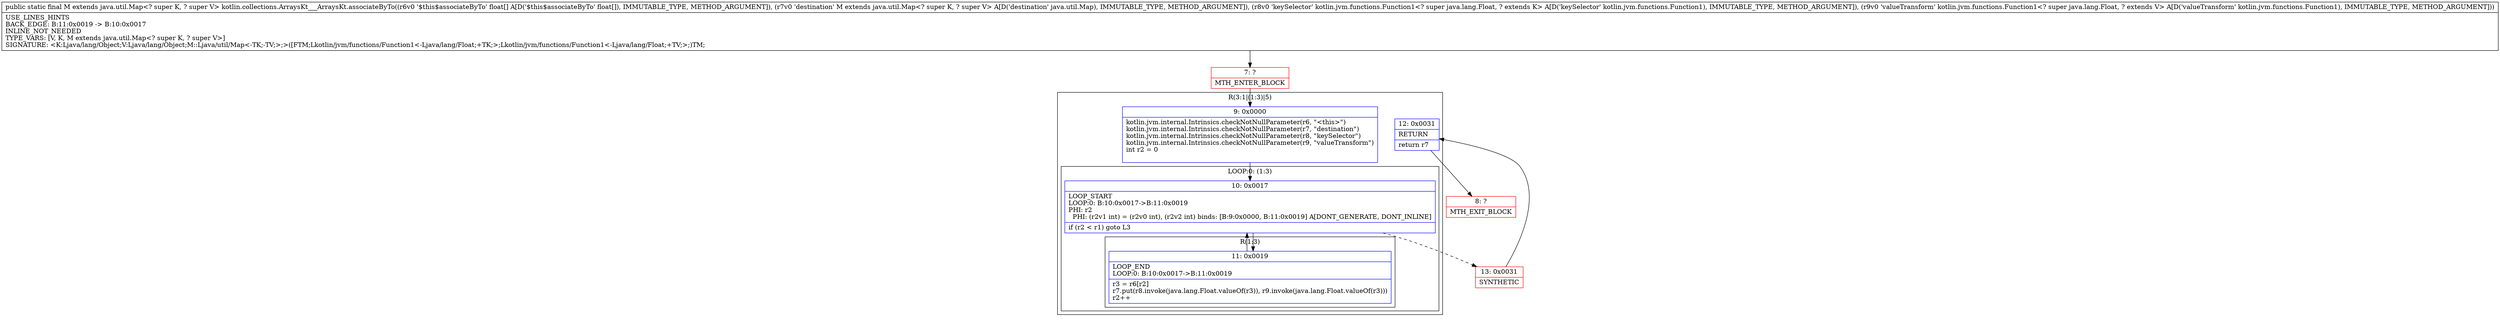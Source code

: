 digraph "CFG forkotlin.collections.ArraysKt___ArraysKt.associateByTo([FLjava\/util\/Map;Lkotlin\/jvm\/functions\/Function1;Lkotlin\/jvm\/functions\/Function1;)Ljava\/util\/Map;" {
subgraph cluster_Region_1952414765 {
label = "R(3:1|(1:3)|5)";
node [shape=record,color=blue];
Node_9 [shape=record,label="{9\:\ 0x0000|kotlin.jvm.internal.Intrinsics.checkNotNullParameter(r6, \"\<this\>\")\lkotlin.jvm.internal.Intrinsics.checkNotNullParameter(r7, \"destination\")\lkotlin.jvm.internal.Intrinsics.checkNotNullParameter(r8, \"keySelector\")\lkotlin.jvm.internal.Intrinsics.checkNotNullParameter(r9, \"valueTransform\")\lint r2 = 0\l\l}"];
subgraph cluster_LoopRegion_1962650251 {
label = "LOOP:0: (1:3)";
node [shape=record,color=blue];
Node_10 [shape=record,label="{10\:\ 0x0017|LOOP_START\lLOOP:0: B:10:0x0017\-\>B:11:0x0019\lPHI: r2 \l  PHI: (r2v1 int) = (r2v0 int), (r2v2 int) binds: [B:9:0x0000, B:11:0x0019] A[DONT_GENERATE, DONT_INLINE]\l|if (r2 \< r1) goto L3\l}"];
subgraph cluster_Region_191037847 {
label = "R(1:3)";
node [shape=record,color=blue];
Node_11 [shape=record,label="{11\:\ 0x0019|LOOP_END\lLOOP:0: B:10:0x0017\-\>B:11:0x0019\l|r3 = r6[r2]\lr7.put(r8.invoke(java.lang.Float.valueOf(r3)), r9.invoke(java.lang.Float.valueOf(r3)))\lr2++\l}"];
}
}
Node_12 [shape=record,label="{12\:\ 0x0031|RETURN\l|return r7\l}"];
}
Node_7 [shape=record,color=red,label="{7\:\ ?|MTH_ENTER_BLOCK\l}"];
Node_13 [shape=record,color=red,label="{13\:\ 0x0031|SYNTHETIC\l}"];
Node_8 [shape=record,color=red,label="{8\:\ ?|MTH_EXIT_BLOCK\l}"];
MethodNode[shape=record,label="{public static final M extends java.util.Map\<? super K, ? super V\> kotlin.collections.ArraysKt___ArraysKt.associateByTo((r6v0 '$this$associateByTo' float[] A[D('$this$associateByTo' float[]), IMMUTABLE_TYPE, METHOD_ARGUMENT]), (r7v0 'destination' M extends java.util.Map\<? super K, ? super V\> A[D('destination' java.util.Map), IMMUTABLE_TYPE, METHOD_ARGUMENT]), (r8v0 'keySelector' kotlin.jvm.functions.Function1\<? super java.lang.Float, ? extends K\> A[D('keySelector' kotlin.jvm.functions.Function1), IMMUTABLE_TYPE, METHOD_ARGUMENT]), (r9v0 'valueTransform' kotlin.jvm.functions.Function1\<? super java.lang.Float, ? extends V\> A[D('valueTransform' kotlin.jvm.functions.Function1), IMMUTABLE_TYPE, METHOD_ARGUMENT]))  | USE_LINES_HINTS\lBACK_EDGE: B:11:0x0019 \-\> B:10:0x0017\lINLINE_NOT_NEEDED\lTYPE_VARS: [V, K, M extends java.util.Map\<? super K, ? super V\>]\lSIGNATURE: \<K:Ljava\/lang\/Object;V:Ljava\/lang\/Object;M::Ljava\/util\/Map\<\-TK;\-TV;\>;\>([FTM;Lkotlin\/jvm\/functions\/Function1\<\-Ljava\/lang\/Float;+TK;\>;Lkotlin\/jvm\/functions\/Function1\<\-Ljava\/lang\/Float;+TV;\>;)TM;\l}"];
MethodNode -> Node_7;Node_9 -> Node_10;
Node_10 -> Node_11;
Node_10 -> Node_13[style=dashed];
Node_11 -> Node_10;
Node_12 -> Node_8;
Node_7 -> Node_9;
Node_13 -> Node_12;
}

